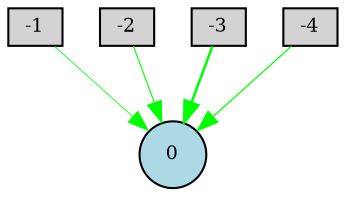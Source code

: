 digraph {
	node [fontsize=9 height=0.2 shape=circle width=0.2]
	-1 [fillcolor=lightgray shape=box style=filled]
	-2 [fillcolor=lightgray shape=box style=filled]
	-3 [fillcolor=lightgray shape=box style=filled]
	-4 [fillcolor=lightgray shape=box style=filled]
	0 [fillcolor=lightblue style=filled]
	-2 -> 0 [color=green penwidth=0.5464534336843403 style=solid]
	-1 -> 0 [color=green penwidth=0.39260864736301204 style=solid]
	-3 -> 0 [color=green penwidth=1.2240855962602768 style=solid]
	-4 -> 0 [color=green penwidth=0.5952448952149887 style=solid]
}
